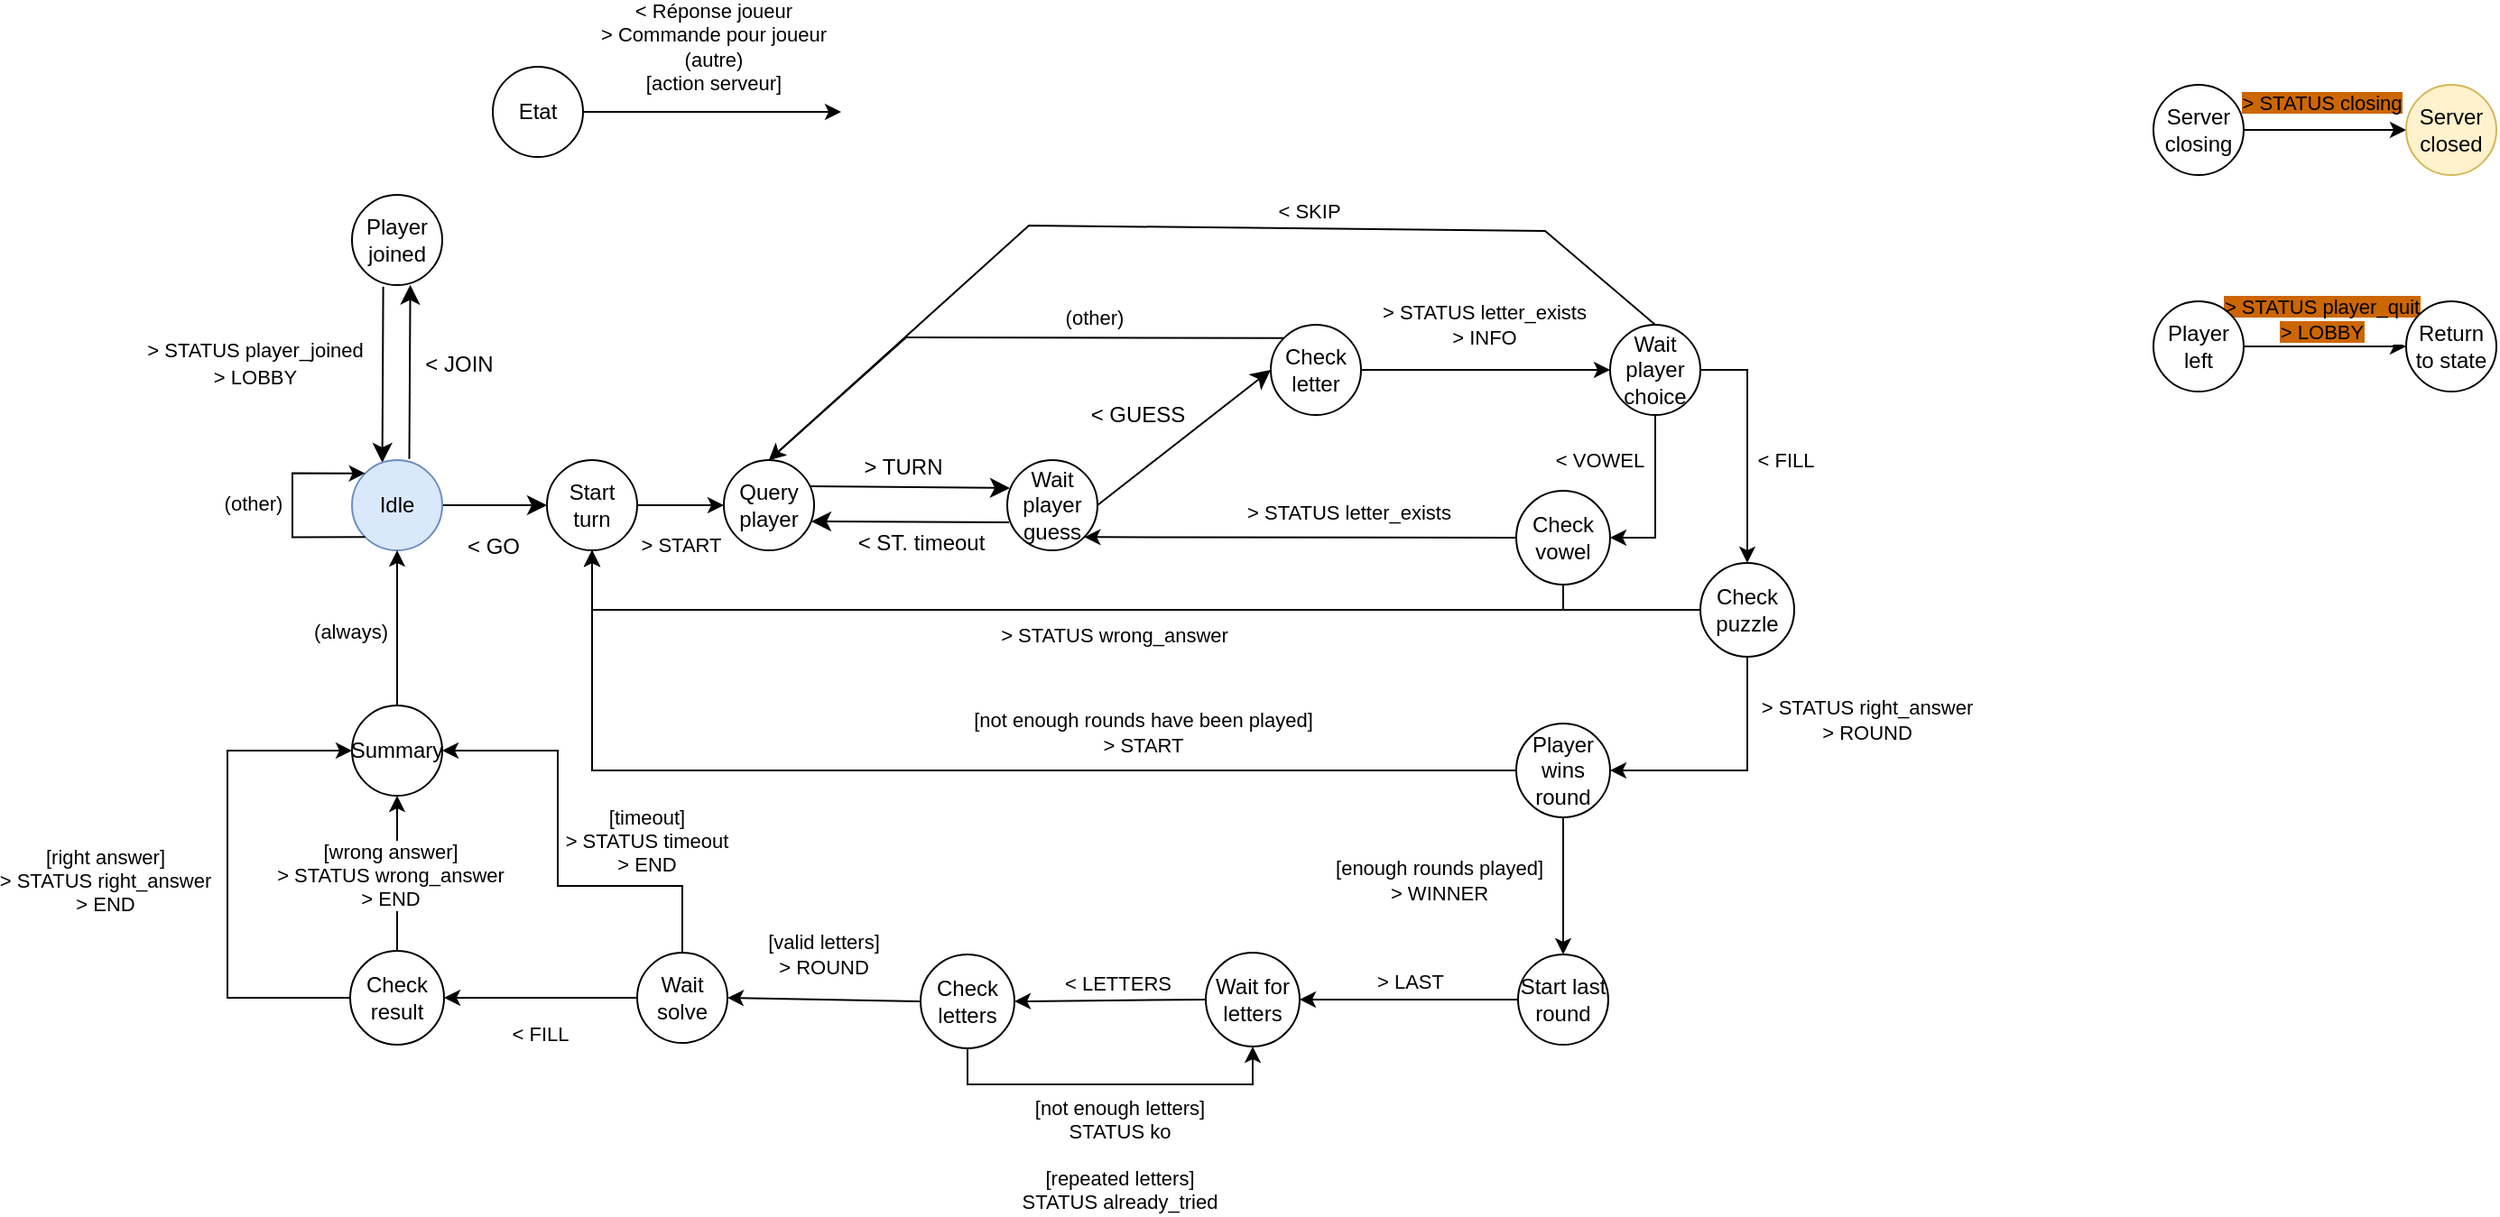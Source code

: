 <mxfile version="25.0.2">
  <diagram id="f1gW_8bG-3e-K1xUh_LE" name="Page-2">
    <mxGraphModel dx="1850" dy="629" grid="0" gridSize="10" guides="1" tooltips="1" connect="1" arrows="1" fold="1" page="0" pageScale="1" pageWidth="850" pageHeight="1100" math="0" shadow="0">
      <root>
        <mxCell id="0" />
        <mxCell id="1" parent="0" />
        <mxCell id="6d05fA3-xPi1tqlfXbWL-1" style="edgeStyle=orthogonalEdgeStyle;rounded=0;orthogonalLoop=1;jettySize=auto;html=1;exitX=1;exitY=0.5;exitDx=0;exitDy=0;" parent="1" source="6d05fA3-xPi1tqlfXbWL-88" edge="1">
          <mxGeometry relative="1" as="geometry">
            <mxPoint x="-141" y="178" as="targetPoint" />
            <mxPoint x="-294" y="168" as="sourcePoint" />
            <Array as="points">
              <mxPoint x="-146" y="178" />
            </Array>
          </mxGeometry>
        </mxCell>
        <mxCell id="6d05fA3-xPi1tqlfXbWL-2" value="&amp;lt; Réponse joueur&lt;br&gt;&amp;gt; Commande pour joueur&lt;br&gt;(autre)&lt;br&gt;[action serveur]" style="edgeLabel;html=1;align=center;verticalAlign=middle;resizable=0;points=[];" parent="6d05fA3-xPi1tqlfXbWL-1" vertex="1" connectable="0">
          <mxGeometry x="0.162" y="-5" relative="1" as="geometry">
            <mxPoint x="-11" y="-41" as="offset" />
          </mxGeometry>
        </mxCell>
        <mxCell id="6d05fA3-xPi1tqlfXbWL-91" style="rounded=0;orthogonalLoop=1;jettySize=auto;html=1;exitX=0.346;exitY=1.018;exitDx=0;exitDy=0;entryX=0.336;entryY=0.029;entryDx=0;entryDy=0;fontSize=12;startSize=8;endSize=8;exitPerimeter=0;entryPerimeter=0;" parent="1" source="6d05fA3-xPi1tqlfXbWL-3" target="6d05fA3-xPi1tqlfXbWL-6" edge="1">
          <mxGeometry relative="1" as="geometry" />
        </mxCell>
        <mxCell id="6d05fA3-xPi1tqlfXbWL-92" value="&lt;span style=&quot;font-size: 11px;&quot;&gt;&amp;gt; STATUS player_joined&lt;/span&gt;&lt;br style=&quot;font-size: 11px;&quot;&gt;&lt;span style=&quot;font-size: 11px;&quot;&gt;&amp;gt; LOBBY&lt;/span&gt;" style="edgeLabel;html=1;align=center;verticalAlign=middle;resizable=0;points=[];fontSize=12;" parent="6d05fA3-xPi1tqlfXbWL-91" vertex="1" connectable="0">
          <mxGeometry x="0.198" y="4" relative="1" as="geometry">
            <mxPoint x="-75" y="-17" as="offset" />
          </mxGeometry>
        </mxCell>
        <mxCell id="6d05fA3-xPi1tqlfXbWL-3" value="Player joined" style="ellipse;whiteSpace=wrap;html=1;aspect=fixed;" parent="1" vertex="1">
          <mxGeometry x="-412" y="224" width="50" height="50" as="geometry" />
        </mxCell>
        <mxCell id="6d05fA3-xPi1tqlfXbWL-94" style="edgeStyle=none;curved=1;rounded=0;orthogonalLoop=1;jettySize=auto;html=1;exitX=1;exitY=0.5;exitDx=0;exitDy=0;entryX=0;entryY=0.5;entryDx=0;entryDy=0;fontSize=12;startSize=8;endSize=8;" parent="1" source="6d05fA3-xPi1tqlfXbWL-6" target="OwijTTuMfoe2rHv1tGge-51" edge="1">
          <mxGeometry relative="1" as="geometry" />
        </mxCell>
        <mxCell id="6d05fA3-xPi1tqlfXbWL-95" value="&amp;lt; GO" style="edgeLabel;html=1;align=center;verticalAlign=middle;resizable=0;points=[];fontSize=12;" parent="6d05fA3-xPi1tqlfXbWL-94" vertex="1" connectable="0">
          <mxGeometry x="0.579" y="1" relative="1" as="geometry">
            <mxPoint x="-18" y="24" as="offset" />
          </mxGeometry>
        </mxCell>
        <mxCell id="6d05fA3-xPi1tqlfXbWL-6" value="Idle" style="ellipse;whiteSpace=wrap;html=1;aspect=fixed;fillColor=#dae8fc;strokeColor=#6c8ebf;" parent="1" vertex="1">
          <mxGeometry x="-412" y="371" width="50" height="50" as="geometry" />
        </mxCell>
        <mxCell id="6d05fA3-xPi1tqlfXbWL-14" style="edgeStyle=orthogonalEdgeStyle;rounded=0;orthogonalLoop=1;jettySize=auto;html=1;exitX=1;exitY=0.5;exitDx=0;exitDy=0;entryX=0;entryY=0.5;entryDx=0;entryDy=0;" parent="1" source="6d05fA3-xPi1tqlfXbWL-16" target="6d05fA3-xPi1tqlfXbWL-43" edge="1">
          <mxGeometry relative="1" as="geometry" />
        </mxCell>
        <mxCell id="6d05fA3-xPi1tqlfXbWL-15" value="&lt;span style=&quot;background-color: rgb(204, 102, 0);&quot;&gt;&amp;gt; STATUS player_quit&lt;br&gt;&amp;gt; LOBBY&lt;/span&gt;" style="edgeLabel;html=1;align=center;verticalAlign=middle;resizable=0;points=[];" parent="6d05fA3-xPi1tqlfXbWL-14" vertex="1" connectable="0">
          <mxGeometry x="-0.05" relative="1" as="geometry">
            <mxPoint y="-15" as="offset" />
          </mxGeometry>
        </mxCell>
        <mxCell id="6d05fA3-xPi1tqlfXbWL-16" value="Player&lt;br&gt;left" style="ellipse;whiteSpace=wrap;html=1;aspect=fixed;" parent="1" vertex="1">
          <mxGeometry x="586" y="283" width="50" height="50" as="geometry" />
        </mxCell>
        <mxCell id="6d05fA3-xPi1tqlfXbWL-43" value="Return to state" style="ellipse;whiteSpace=wrap;html=1;aspect=fixed;" parent="1" vertex="1">
          <mxGeometry x="726" y="283" width="50" height="50" as="geometry" />
        </mxCell>
        <mxCell id="6d05fA3-xPi1tqlfXbWL-52" style="edgeStyle=orthogonalEdgeStyle;rounded=0;orthogonalLoop=1;jettySize=auto;html=1;exitX=1;exitY=0.5;exitDx=0;exitDy=0;entryX=0;entryY=0.5;entryDx=0;entryDy=0;" parent="1" source="6d05fA3-xPi1tqlfXbWL-54" target="6d05fA3-xPi1tqlfXbWL-57" edge="1">
          <mxGeometry relative="1" as="geometry" />
        </mxCell>
        <mxCell id="6d05fA3-xPi1tqlfXbWL-53" value="&lt;span style=&quot;background-color: rgb(204, 102, 0);&quot;&gt;&amp;gt; STATUS closing&lt;/span&gt;" style="edgeLabel;html=1;align=center;verticalAlign=middle;resizable=0;points=[];" parent="6d05fA3-xPi1tqlfXbWL-52" vertex="1" connectable="0">
          <mxGeometry x="-0.05" relative="1" as="geometry">
            <mxPoint y="-15" as="offset" />
          </mxGeometry>
        </mxCell>
        <mxCell id="6d05fA3-xPi1tqlfXbWL-54" value="Server closing" style="ellipse;whiteSpace=wrap;html=1;aspect=fixed;" parent="1" vertex="1">
          <mxGeometry x="586" y="163" width="50" height="50" as="geometry" />
        </mxCell>
        <mxCell id="6d05fA3-xPi1tqlfXbWL-57" value="Server closed" style="ellipse;whiteSpace=wrap;html=1;aspect=fixed;fillColor=#fff2cc;strokeColor=#d6b656;" parent="1" vertex="1">
          <mxGeometry x="726" y="163" width="50" height="50" as="geometry" />
        </mxCell>
        <mxCell id="6d05fA3-xPi1tqlfXbWL-72" value="(other)" style="edgeStyle=orthogonalEdgeStyle;rounded=0;orthogonalLoop=1;jettySize=auto;html=1;entryX=0;entryY=0;entryDx=0;entryDy=0;exitX=0;exitY=1;exitDx=0;exitDy=0;" parent="1" source="6d05fA3-xPi1tqlfXbWL-6" target="6d05fA3-xPi1tqlfXbWL-6" edge="1">
          <mxGeometry x="0.022" y="22" relative="1" as="geometry">
            <Array as="points">
              <mxPoint x="-445" y="414" />
              <mxPoint x="-445" y="379" />
            </Array>
            <mxPoint as="offset" />
            <mxPoint x="-282" y="383" as="sourcePoint" />
          </mxGeometry>
        </mxCell>
        <mxCell id="6d05fA3-xPi1tqlfXbWL-88" value="Etat" style="ellipse;whiteSpace=wrap;html=1;aspect=fixed;" parent="1" vertex="1">
          <mxGeometry x="-334" y="153" width="50" height="50" as="geometry" />
        </mxCell>
        <mxCell id="6d05fA3-xPi1tqlfXbWL-89" value="" style="endArrow=classic;html=1;rounded=0;fontSize=12;startSize=8;endSize=8;exitX=0.635;exitY=-0.012;exitDx=0;exitDy=0;entryX=0.646;entryY=0.997;entryDx=0;entryDy=0;entryPerimeter=0;exitPerimeter=0;" parent="1" source="6d05fA3-xPi1tqlfXbWL-6" target="6d05fA3-xPi1tqlfXbWL-3" edge="1">
          <mxGeometry width="50" height="50" relative="1" as="geometry">
            <mxPoint x="-214" y="410" as="sourcePoint" />
            <mxPoint x="-164" y="360" as="targetPoint" />
          </mxGeometry>
        </mxCell>
        <mxCell id="6d05fA3-xPi1tqlfXbWL-90" value="&lt;div&gt;&amp;lt; JOIN&lt;/div&gt;" style="edgeLabel;html=1;align=center;verticalAlign=middle;resizable=0;points=[];fontSize=12;" parent="6d05fA3-xPi1tqlfXbWL-89" vertex="1" connectable="0">
          <mxGeometry x="-0.039" y="-1" relative="1" as="geometry">
            <mxPoint x="26" y="-6" as="offset" />
          </mxGeometry>
        </mxCell>
        <mxCell id="6d05fA3-xPi1tqlfXbWL-98" style="edgeStyle=none;curved=1;rounded=0;orthogonalLoop=1;jettySize=auto;html=1;exitX=0.96;exitY=0.29;exitDx=0;exitDy=0;entryX=0.03;entryY=0.31;entryDx=0;entryDy=0;fontSize=12;startSize=8;endSize=8;exitPerimeter=0;entryPerimeter=0;" parent="1" source="6d05fA3-xPi1tqlfXbWL-93" target="6d05fA3-xPi1tqlfXbWL-96" edge="1">
          <mxGeometry relative="1" as="geometry" />
        </mxCell>
        <mxCell id="6d05fA3-xPi1tqlfXbWL-99" value="&amp;gt; TURN" style="edgeLabel;html=1;align=center;verticalAlign=middle;resizable=0;points=[];fontSize=12;" parent="6d05fA3-xPi1tqlfXbWL-98" vertex="1" connectable="0">
          <mxGeometry x="0.342" y="-3" relative="1" as="geometry">
            <mxPoint x="-23" y="-14" as="offset" />
          </mxGeometry>
        </mxCell>
        <mxCell id="6d05fA3-xPi1tqlfXbWL-93" value="Query player" style="ellipse;whiteSpace=wrap;html=1;aspect=fixed;" parent="1" vertex="1">
          <mxGeometry x="-206" y="371" width="50" height="50" as="geometry" />
        </mxCell>
        <mxCell id="6d05fA3-xPi1tqlfXbWL-100" style="edgeStyle=none;curved=1;rounded=0;orthogonalLoop=1;jettySize=auto;html=1;exitX=0.02;exitY=0.69;exitDx=0;exitDy=0;entryX=0.97;entryY=0.68;entryDx=0;entryDy=0;fontSize=12;startSize=8;endSize=8;entryPerimeter=0;exitPerimeter=0;" parent="1" source="6d05fA3-xPi1tqlfXbWL-96" target="6d05fA3-xPi1tqlfXbWL-93" edge="1">
          <mxGeometry relative="1" as="geometry" />
        </mxCell>
        <mxCell id="6d05fA3-xPi1tqlfXbWL-101" value="&amp;lt; ST. timeout" style="edgeLabel;html=1;align=center;verticalAlign=middle;resizable=0;points=[];fontSize=12;" parent="6d05fA3-xPi1tqlfXbWL-100" vertex="1" connectable="0">
          <mxGeometry x="-0.401" y="-1" relative="1" as="geometry">
            <mxPoint x="-16" y="12" as="offset" />
          </mxGeometry>
        </mxCell>
        <mxCell id="6d05fA3-xPi1tqlfXbWL-104" style="edgeStyle=none;curved=1;rounded=0;orthogonalLoop=1;jettySize=auto;html=1;exitX=1;exitY=0.5;exitDx=0;exitDy=0;entryX=0;entryY=0.5;entryDx=0;entryDy=0;fontSize=12;startSize=8;endSize=8;" parent="1" source="6d05fA3-xPi1tqlfXbWL-96" target="6d05fA3-xPi1tqlfXbWL-102" edge="1">
          <mxGeometry relative="1" as="geometry" />
        </mxCell>
        <mxCell id="6d05fA3-xPi1tqlfXbWL-105" value="&amp;lt; GUESS" style="edgeLabel;html=1;align=center;verticalAlign=middle;resizable=0;points=[];fontSize=12;" parent="6d05fA3-xPi1tqlfXbWL-104" vertex="1" connectable="0">
          <mxGeometry x="0.062" y="-2" relative="1" as="geometry">
            <mxPoint x="-30" y="-12" as="offset" />
          </mxGeometry>
        </mxCell>
        <mxCell id="6d05fA3-xPi1tqlfXbWL-96" value="Wait player guess" style="ellipse;whiteSpace=wrap;html=1;aspect=fixed;" parent="1" vertex="1">
          <mxGeometry x="-49" y="371" width="50" height="50" as="geometry" />
        </mxCell>
        <mxCell id="OwijTTuMfoe2rHv1tGge-1" style="rounded=0;orthogonalLoop=1;jettySize=auto;html=1;exitX=0;exitY=0;exitDx=0;exitDy=0;entryX=0.5;entryY=0;entryDx=0;entryDy=0;" parent="1" source="6d05fA3-xPi1tqlfXbWL-102" target="6d05fA3-xPi1tqlfXbWL-93" edge="1">
          <mxGeometry relative="1" as="geometry">
            <Array as="points">
              <mxPoint x="-105" y="303" />
            </Array>
          </mxGeometry>
        </mxCell>
        <mxCell id="OwijTTuMfoe2rHv1tGge-2" value="(other)" style="edgeLabel;html=1;align=center;verticalAlign=middle;resizable=0;points=[];" parent="OwijTTuMfoe2rHv1tGge-1" vertex="1" connectable="0">
          <mxGeometry x="-0.062" y="5" relative="1" as="geometry">
            <mxPoint x="40" y="-16" as="offset" />
          </mxGeometry>
        </mxCell>
        <mxCell id="OwijTTuMfoe2rHv1tGge-9" style="edgeStyle=orthogonalEdgeStyle;rounded=0;orthogonalLoop=1;jettySize=auto;html=1;exitX=1;exitY=0.5;exitDx=0;exitDy=0;entryX=0;entryY=0.5;entryDx=0;entryDy=0;" parent="1" source="6d05fA3-xPi1tqlfXbWL-102" target="OwijTTuMfoe2rHv1tGge-8" edge="1">
          <mxGeometry relative="1" as="geometry" />
        </mxCell>
        <mxCell id="OwijTTuMfoe2rHv1tGge-10" value="&amp;gt; STATUS letter_exists&lt;br&gt;&amp;gt; INFO" style="edgeLabel;html=1;align=center;verticalAlign=middle;resizable=0;points=[];" parent="OwijTTuMfoe2rHv1tGge-9" vertex="1" connectable="0">
          <mxGeometry x="-0.255" y="1" relative="1" as="geometry">
            <mxPoint x="16" y="-24" as="offset" />
          </mxGeometry>
        </mxCell>
        <mxCell id="6d05fA3-xPi1tqlfXbWL-102" value="Check letter" style="ellipse;whiteSpace=wrap;html=1;aspect=fixed;" parent="1" vertex="1">
          <mxGeometry x="97" y="296" width="50" height="50" as="geometry" />
        </mxCell>
        <mxCell id="OwijTTuMfoe2rHv1tGge-16" style="rounded=0;orthogonalLoop=1;jettySize=auto;html=1;exitX=0;exitY=0.5;exitDx=0;exitDy=0;entryX=1;entryY=1;entryDx=0;entryDy=0;" parent="1" source="OwijTTuMfoe2rHv1tGge-3" target="6d05fA3-xPi1tqlfXbWL-96" edge="1">
          <mxGeometry relative="1" as="geometry" />
        </mxCell>
        <mxCell id="OwijTTuMfoe2rHv1tGge-18" value="&amp;gt; STATUS letter_exists" style="edgeLabel;html=1;align=center;verticalAlign=middle;resizable=0;points=[];" parent="OwijTTuMfoe2rHv1tGge-16" vertex="1" connectable="0">
          <mxGeometry x="-0.404" y="2" relative="1" as="geometry">
            <mxPoint x="-22" y="-16" as="offset" />
          </mxGeometry>
        </mxCell>
        <mxCell id="OwijTTuMfoe2rHv1tGge-19" style="rounded=0;orthogonalLoop=1;jettySize=auto;html=1;exitX=0.5;exitY=1;exitDx=0;exitDy=0;entryX=0.5;entryY=1;entryDx=0;entryDy=0;edgeStyle=orthogonalEdgeStyle;" parent="1" source="OwijTTuMfoe2rHv1tGge-3" target="OwijTTuMfoe2rHv1tGge-51" edge="1">
          <mxGeometry relative="1" as="geometry">
            <Array as="points">
              <mxPoint x="259" y="454" />
              <mxPoint x="-279" y="454" />
            </Array>
          </mxGeometry>
        </mxCell>
        <mxCell id="OwijTTuMfoe2rHv1tGge-20" value="&amp;gt; STATUS wrong_answer" style="edgeLabel;html=1;align=center;verticalAlign=middle;resizable=0;points=[];" parent="OwijTTuMfoe2rHv1tGge-19" vertex="1" connectable="0">
          <mxGeometry x="-0.102" y="2" relative="1" as="geometry">
            <mxPoint x="-1" y="12" as="offset" />
          </mxGeometry>
        </mxCell>
        <mxCell id="OwijTTuMfoe2rHv1tGge-3" value="Check vowel" style="ellipse;whiteSpace=wrap;html=1;aspect=fixed;" parent="1" vertex="1">
          <mxGeometry x="233" y="388" width="52" height="52" as="geometry" />
        </mxCell>
        <mxCell id="OwijTTuMfoe2rHv1tGge-17" style="rounded=0;orthogonalLoop=1;jettySize=auto;html=1;exitX=0.5;exitY=1;exitDx=0;exitDy=0;entryX=1;entryY=0.5;entryDx=0;entryDy=0;edgeStyle=orthogonalEdgeStyle;" parent="1" source="OwijTTuMfoe2rHv1tGge-6" target="OwijTTuMfoe2rHv1tGge-15" edge="1">
          <mxGeometry relative="1" as="geometry">
            <mxPoint x="339.546" y="508.909" as="targetPoint" />
            <Array as="points">
              <mxPoint x="361" y="543" />
            </Array>
          </mxGeometry>
        </mxCell>
        <mxCell id="OwijTTuMfoe2rHv1tGge-25" value="&amp;gt; STATUS right_answer&lt;br&gt;&amp;gt; ROUND" style="edgeLabel;html=1;align=center;verticalAlign=middle;resizable=0;points=[];" parent="OwijTTuMfoe2rHv1tGge-17" vertex="1" connectable="0">
          <mxGeometry x="-0.244" y="4" relative="1" as="geometry">
            <mxPoint x="62" y="-18" as="offset" />
          </mxGeometry>
        </mxCell>
        <mxCell id="OwijTTuMfoe2rHv1tGge-23" style="rounded=0;orthogonalLoop=1;jettySize=auto;html=1;exitX=0;exitY=0.5;exitDx=0;exitDy=0;entryX=0.5;entryY=1;entryDx=0;entryDy=0;edgeStyle=orthogonalEdgeStyle;" parent="1" source="OwijTTuMfoe2rHv1tGge-6" target="OwijTTuMfoe2rHv1tGge-51" edge="1">
          <mxGeometry relative="1" as="geometry" />
        </mxCell>
        <mxCell id="OwijTTuMfoe2rHv1tGge-6" value="Check puzzle" style="ellipse;whiteSpace=wrap;html=1;aspect=fixed;" parent="1" vertex="1">
          <mxGeometry x="335" y="428" width="52" height="52" as="geometry" />
        </mxCell>
        <mxCell id="OwijTTuMfoe2rHv1tGge-11" style="rounded=0;orthogonalLoop=1;jettySize=auto;html=1;exitX=0.5;exitY=1;exitDx=0;exitDy=0;entryX=1;entryY=0.5;entryDx=0;entryDy=0;edgeStyle=orthogonalEdgeStyle;" parent="1" source="OwijTTuMfoe2rHv1tGge-8" target="OwijTTuMfoe2rHv1tGge-3" edge="1">
          <mxGeometry relative="1" as="geometry" />
        </mxCell>
        <mxCell id="OwijTTuMfoe2rHv1tGge-13" value="&amp;lt; VOWEL" style="edgeLabel;html=1;align=center;verticalAlign=middle;resizable=0;points=[];" parent="OwijTTuMfoe2rHv1tGge-11" vertex="1" connectable="0">
          <mxGeometry x="0.13" y="-2" relative="1" as="geometry">
            <mxPoint x="-29" y="-28" as="offset" />
          </mxGeometry>
        </mxCell>
        <mxCell id="OwijTTuMfoe2rHv1tGge-12" style="rounded=0;orthogonalLoop=1;jettySize=auto;html=1;exitX=1;exitY=0.5;exitDx=0;exitDy=0;entryX=0.5;entryY=0;entryDx=0;entryDy=0;edgeStyle=orthogonalEdgeStyle;" parent="1" source="OwijTTuMfoe2rHv1tGge-8" target="OwijTTuMfoe2rHv1tGge-6" edge="1">
          <mxGeometry relative="1" as="geometry" />
        </mxCell>
        <mxCell id="OwijTTuMfoe2rHv1tGge-14" value="&amp;lt; FILL" style="edgeLabel;html=1;align=center;verticalAlign=middle;resizable=0;points=[];" parent="OwijTTuMfoe2rHv1tGge-12" vertex="1" connectable="0">
          <mxGeometry x="-0.171" y="-3" relative="1" as="geometry">
            <mxPoint x="24" y="21" as="offset" />
          </mxGeometry>
        </mxCell>
        <mxCell id="OwijTTuMfoe2rHv1tGge-21" style="rounded=0;orthogonalLoop=1;jettySize=auto;html=1;exitX=0.5;exitY=0;exitDx=0;exitDy=0;entryX=0.5;entryY=0;entryDx=0;entryDy=0;" parent="1" source="OwijTTuMfoe2rHv1tGge-8" target="6d05fA3-xPi1tqlfXbWL-93" edge="1">
          <mxGeometry relative="1" as="geometry">
            <Array as="points">
              <mxPoint x="249" y="244" />
              <mxPoint x="-37" y="241" />
            </Array>
          </mxGeometry>
        </mxCell>
        <mxCell id="OwijTTuMfoe2rHv1tGge-22" value="&amp;lt; SKIP" style="edgeLabel;html=1;align=center;verticalAlign=middle;resizable=0;points=[];" parent="OwijTTuMfoe2rHv1tGge-21" vertex="1" connectable="0">
          <mxGeometry x="-0.376" y="5" relative="1" as="geometry">
            <mxPoint x="-36" y="-15" as="offset" />
          </mxGeometry>
        </mxCell>
        <mxCell id="OwijTTuMfoe2rHv1tGge-8" value="Wait player choice" style="ellipse;whiteSpace=wrap;html=1;aspect=fixed;" parent="1" vertex="1">
          <mxGeometry x="285" y="296" width="50" height="50" as="geometry" />
        </mxCell>
        <mxCell id="OwijTTuMfoe2rHv1tGge-26" style="edgeStyle=orthogonalEdgeStyle;rounded=0;orthogonalLoop=1;jettySize=auto;html=1;exitX=0;exitY=0.5;exitDx=0;exitDy=0;entryX=0.5;entryY=1;entryDx=0;entryDy=0;" parent="1" source="OwijTTuMfoe2rHv1tGge-15" target="OwijTTuMfoe2rHv1tGge-51" edge="1">
          <mxGeometry relative="1" as="geometry" />
        </mxCell>
        <mxCell id="OwijTTuMfoe2rHv1tGge-27" value="[not enough rounds have been played]&lt;br&gt;&amp;gt; START" style="edgeLabel;html=1;align=center;verticalAlign=middle;resizable=0;points=[];" parent="OwijTTuMfoe2rHv1tGge-26" vertex="1" connectable="0">
          <mxGeometry x="-0.417" y="1" relative="1" as="geometry">
            <mxPoint x="-22" y="-22" as="offset" />
          </mxGeometry>
        </mxCell>
        <mxCell id="OwijTTuMfoe2rHv1tGge-29" value="" style="edgeStyle=orthogonalEdgeStyle;rounded=0;orthogonalLoop=1;jettySize=auto;html=1;" parent="1" source="OwijTTuMfoe2rHv1tGge-15" target="OwijTTuMfoe2rHv1tGge-28" edge="1">
          <mxGeometry relative="1" as="geometry" />
        </mxCell>
        <mxCell id="OwijTTuMfoe2rHv1tGge-30" value="[enough rounds played]&lt;br&gt;&amp;gt; WINNER" style="edgeLabel;html=1;align=center;verticalAlign=middle;resizable=0;points=[];" parent="OwijTTuMfoe2rHv1tGge-29" vertex="1" connectable="0">
          <mxGeometry x="-0.028" y="1" relative="1" as="geometry">
            <mxPoint x="-70" y="-2" as="offset" />
          </mxGeometry>
        </mxCell>
        <mxCell id="OwijTTuMfoe2rHv1tGge-15" value="Player wins round" style="ellipse;whiteSpace=wrap;html=1;aspect=fixed;" parent="1" vertex="1">
          <mxGeometry x="233" y="517" width="52" height="52" as="geometry" />
        </mxCell>
        <mxCell id="-ghedSjiiEQyKGXABTzS-3" style="edgeStyle=orthogonalEdgeStyle;rounded=0;orthogonalLoop=1;jettySize=auto;html=1;exitX=0;exitY=0.5;exitDx=0;exitDy=0;entryX=1;entryY=0.5;entryDx=0;entryDy=0;" parent="1" source="OwijTTuMfoe2rHv1tGge-28" target="-ghedSjiiEQyKGXABTzS-2" edge="1">
          <mxGeometry relative="1" as="geometry" />
        </mxCell>
        <mxCell id="-ghedSjiiEQyKGXABTzS-4" value="&amp;gt; LAST" style="edgeLabel;html=1;align=center;verticalAlign=middle;resizable=0;points=[];" parent="-ghedSjiiEQyKGXABTzS-3" vertex="1" connectable="0">
          <mxGeometry x="0.118" y="3" relative="1" as="geometry">
            <mxPoint x="7" y="-13" as="offset" />
          </mxGeometry>
        </mxCell>
        <mxCell id="OwijTTuMfoe2rHv1tGge-28" value="Start last round" style="ellipse;whiteSpace=wrap;html=1;aspect=fixed;" parent="1" vertex="1">
          <mxGeometry x="234" y="645" width="50" height="50" as="geometry" />
        </mxCell>
        <mxCell id="OwijTTuMfoe2rHv1tGge-39" style="rounded=0;orthogonalLoop=1;jettySize=auto;html=1;exitX=0;exitY=0.5;exitDx=0;exitDy=0;entryX=1;entryY=0.5;entryDx=0;entryDy=0;" parent="1" source="OwijTTuMfoe2rHv1tGge-31" target="OwijTTuMfoe2rHv1tGge-35" edge="1">
          <mxGeometry relative="1" as="geometry">
            <mxPoint x="-90" y="747" as="targetPoint" />
          </mxGeometry>
        </mxCell>
        <mxCell id="OwijTTuMfoe2rHv1tGge-50" value="&amp;lt; FILL" style="edgeLabel;html=1;align=center;verticalAlign=middle;resizable=0;points=[];" parent="OwijTTuMfoe2rHv1tGge-39" vertex="1" connectable="0">
          <mxGeometry x="0.005" relative="1" as="geometry">
            <mxPoint y="20" as="offset" />
          </mxGeometry>
        </mxCell>
        <mxCell id="OwijTTuMfoe2rHv1tGge-31" value="Wait solve" style="ellipse;whiteSpace=wrap;html=1;aspect=fixed;" parent="1" vertex="1">
          <mxGeometry x="-254" y="644" width="50" height="50" as="geometry" />
        </mxCell>
        <mxCell id="OwijTTuMfoe2rHv1tGge-34" style="edgeStyle=orthogonalEdgeStyle;rounded=0;orthogonalLoop=1;jettySize=auto;html=1;exitX=0.5;exitY=0;exitDx=0;exitDy=0;entryX=0.5;entryY=1;entryDx=0;entryDy=0;" parent="1" source="OwijTTuMfoe2rHv1tGge-33" target="6d05fA3-xPi1tqlfXbWL-6" edge="1">
          <mxGeometry relative="1" as="geometry" />
        </mxCell>
        <mxCell id="OwijTTuMfoe2rHv1tGge-43" value="(always)" style="edgeLabel;html=1;align=center;verticalAlign=middle;resizable=0;points=[];" parent="OwijTTuMfoe2rHv1tGge-34" vertex="1" connectable="0">
          <mxGeometry x="0.039" y="2" relative="1" as="geometry">
            <mxPoint x="-24" y="3" as="offset" />
          </mxGeometry>
        </mxCell>
        <mxCell id="OwijTTuMfoe2rHv1tGge-33" value="Summary" style="ellipse;whiteSpace=wrap;html=1;aspect=fixed;" parent="1" vertex="1">
          <mxGeometry x="-412" y="507" width="50" height="50" as="geometry" />
        </mxCell>
        <mxCell id="OwijTTuMfoe2rHv1tGge-38" value="" style="edgeStyle=orthogonalEdgeStyle;rounded=0;orthogonalLoop=1;jettySize=auto;html=1;" parent="1" source="OwijTTuMfoe2rHv1tGge-35" target="OwijTTuMfoe2rHv1tGge-33" edge="1">
          <mxGeometry relative="1" as="geometry">
            <Array as="points">
              <mxPoint x="-481" y="669" />
              <mxPoint x="-481" y="532" />
            </Array>
          </mxGeometry>
        </mxCell>
        <mxCell id="OwijTTuMfoe2rHv1tGge-45" value="[right answer]&lt;br&gt;&amp;gt; STATUS right_answer&lt;br&gt;&amp;gt; END" style="edgeLabel;html=1;align=center;verticalAlign=middle;resizable=0;points=[];" parent="OwijTTuMfoe2rHv1tGge-38" vertex="1" connectable="0">
          <mxGeometry x="-0.076" y="-1" relative="1" as="geometry">
            <mxPoint x="-69" y="-7" as="offset" />
          </mxGeometry>
        </mxCell>
        <mxCell id="OwijTTuMfoe2rHv1tGge-46" style="edgeStyle=orthogonalEdgeStyle;rounded=0;orthogonalLoop=1;jettySize=auto;html=1;exitX=0.5;exitY=0;exitDx=0;exitDy=0;entryX=0.5;entryY=1;entryDx=0;entryDy=0;" parent="1" source="OwijTTuMfoe2rHv1tGge-35" target="OwijTTuMfoe2rHv1tGge-33" edge="1">
          <mxGeometry relative="1" as="geometry" />
        </mxCell>
        <mxCell id="OwijTTuMfoe2rHv1tGge-47" value="[wrong answer]&lt;br&gt;&amp;gt; STATUS wrong_answer&lt;br&gt;&amp;gt; END" style="edgeLabel;html=1;align=center;verticalAlign=middle;resizable=0;points=[];" parent="OwijTTuMfoe2rHv1tGge-46" vertex="1" connectable="0">
          <mxGeometry x="-0.01" y="4" relative="1" as="geometry">
            <mxPoint as="offset" />
          </mxGeometry>
        </mxCell>
        <mxCell id="OwijTTuMfoe2rHv1tGge-48" style="edgeStyle=orthogonalEdgeStyle;rounded=0;orthogonalLoop=1;jettySize=auto;html=1;exitX=0.5;exitY=0;exitDx=0;exitDy=0;entryX=1;entryY=0.5;entryDx=0;entryDy=0;" parent="1" source="OwijTTuMfoe2rHv1tGge-31" target="OwijTTuMfoe2rHv1tGge-33" edge="1">
          <mxGeometry relative="1" as="geometry">
            <Array as="points">
              <mxPoint x="-229" y="607" />
              <mxPoint x="-298" y="607" />
              <mxPoint x="-298" y="532" />
            </Array>
          </mxGeometry>
        </mxCell>
        <mxCell id="OwijTTuMfoe2rHv1tGge-49" value="[timeout]&lt;br&gt;&amp;gt; STATUS timeout&lt;br&gt;&amp;gt; END" style="edgeLabel;html=1;align=center;verticalAlign=middle;resizable=0;points=[];" parent="OwijTTuMfoe2rHv1tGge-48" vertex="1" connectable="0">
          <mxGeometry x="-0.104" y="-2" relative="1" as="geometry">
            <mxPoint x="47" y="-21" as="offset" />
          </mxGeometry>
        </mxCell>
        <mxCell id="OwijTTuMfoe2rHv1tGge-35" value="Check result" style="ellipse;whiteSpace=wrap;html=1;aspect=fixed;" parent="1" vertex="1">
          <mxGeometry x="-413" y="643" width="52" height="52" as="geometry" />
        </mxCell>
        <mxCell id="OwijTTuMfoe2rHv1tGge-53" style="edgeStyle=orthogonalEdgeStyle;rounded=0;orthogonalLoop=1;jettySize=auto;html=1;exitX=1;exitY=0.5;exitDx=0;exitDy=0;entryX=0;entryY=0.5;entryDx=0;entryDy=0;" parent="1" source="OwijTTuMfoe2rHv1tGge-51" target="6d05fA3-xPi1tqlfXbWL-93" edge="1">
          <mxGeometry relative="1" as="geometry" />
        </mxCell>
        <mxCell id="OwijTTuMfoe2rHv1tGge-54" value="&amp;gt; START" style="edgeLabel;html=1;align=center;verticalAlign=middle;resizable=0;points=[];" parent="OwijTTuMfoe2rHv1tGge-53" vertex="1" connectable="0">
          <mxGeometry x="-0.009" y="-4" relative="1" as="geometry">
            <mxPoint y="18" as="offset" />
          </mxGeometry>
        </mxCell>
        <mxCell id="OwijTTuMfoe2rHv1tGge-51" value="Start turn" style="ellipse;whiteSpace=wrap;html=1;aspect=fixed;" parent="1" vertex="1">
          <mxGeometry x="-304" y="371" width="50" height="50" as="geometry" />
        </mxCell>
        <mxCell id="-ghedSjiiEQyKGXABTzS-5" style="rounded=0;orthogonalLoop=1;jettySize=auto;html=1;exitX=0;exitY=0.5;exitDx=0;exitDy=0;entryX=1;entryY=0.5;entryDx=0;entryDy=0;" parent="1" source="-ghedSjiiEQyKGXABTzS-2" target="-ghedSjiiEQyKGXABTzS-7" edge="1">
          <mxGeometry relative="1" as="geometry">
            <mxPoint x="-28" y="758" as="targetPoint" />
          </mxGeometry>
        </mxCell>
        <mxCell id="-ghedSjiiEQyKGXABTzS-6" value="&amp;lt; LETTERS" style="edgeLabel;html=1;align=center;verticalAlign=middle;resizable=0;points=[];" parent="-ghedSjiiEQyKGXABTzS-5" vertex="1" connectable="0">
          <mxGeometry x="-0.145" y="-1" relative="1" as="geometry">
            <mxPoint x="-4" y="-9" as="offset" />
          </mxGeometry>
        </mxCell>
        <mxCell id="-ghedSjiiEQyKGXABTzS-2" value="Wait for letters" style="ellipse;whiteSpace=wrap;html=1;aspect=fixed;" parent="1" vertex="1">
          <mxGeometry x="61" y="644" width="52" height="52" as="geometry" />
        </mxCell>
        <mxCell id="-ghedSjiiEQyKGXABTzS-10" style="rounded=0;orthogonalLoop=1;jettySize=auto;html=1;exitX=0;exitY=0.5;exitDx=0;exitDy=0;entryX=1;entryY=0.5;entryDx=0;entryDy=0;" parent="1" source="-ghedSjiiEQyKGXABTzS-7" target="OwijTTuMfoe2rHv1tGge-31" edge="1">
          <mxGeometry relative="1" as="geometry" />
        </mxCell>
        <mxCell id="-ghedSjiiEQyKGXABTzS-11" value="[valid letters]&lt;br&gt;&amp;gt; ROUND" style="edgeLabel;html=1;align=center;verticalAlign=middle;resizable=0;points=[];" parent="-ghedSjiiEQyKGXABTzS-10" vertex="1" connectable="0">
          <mxGeometry x="0.013" y="1" relative="1" as="geometry">
            <mxPoint y="-26" as="offset" />
          </mxGeometry>
        </mxCell>
        <mxCell id="-ghedSjiiEQyKGXABTzS-12" value="[not enough letters]&lt;br&gt;STATUS ko&lt;br&gt;&lt;br&gt;[repeated letters]&lt;br&gt;STATUS already_tried" style="edgeStyle=orthogonalEdgeStyle;rounded=0;orthogonalLoop=1;jettySize=auto;html=1;exitX=0.5;exitY=1;exitDx=0;exitDy=0;entryX=0.5;entryY=1;entryDx=0;entryDy=0;" parent="1" source="-ghedSjiiEQyKGXABTzS-7" target="-ghedSjiiEQyKGXABTzS-2" edge="1">
          <mxGeometry x="0.045" y="-39" relative="1" as="geometry">
            <mxPoint as="offset" />
          </mxGeometry>
        </mxCell>
        <mxCell id="-ghedSjiiEQyKGXABTzS-7" value="Check letters" style="ellipse;whiteSpace=wrap;html=1;aspect=fixed;" parent="1" vertex="1">
          <mxGeometry x="-97" y="645" width="52" height="52" as="geometry" />
        </mxCell>
      </root>
    </mxGraphModel>
  </diagram>
</mxfile>
